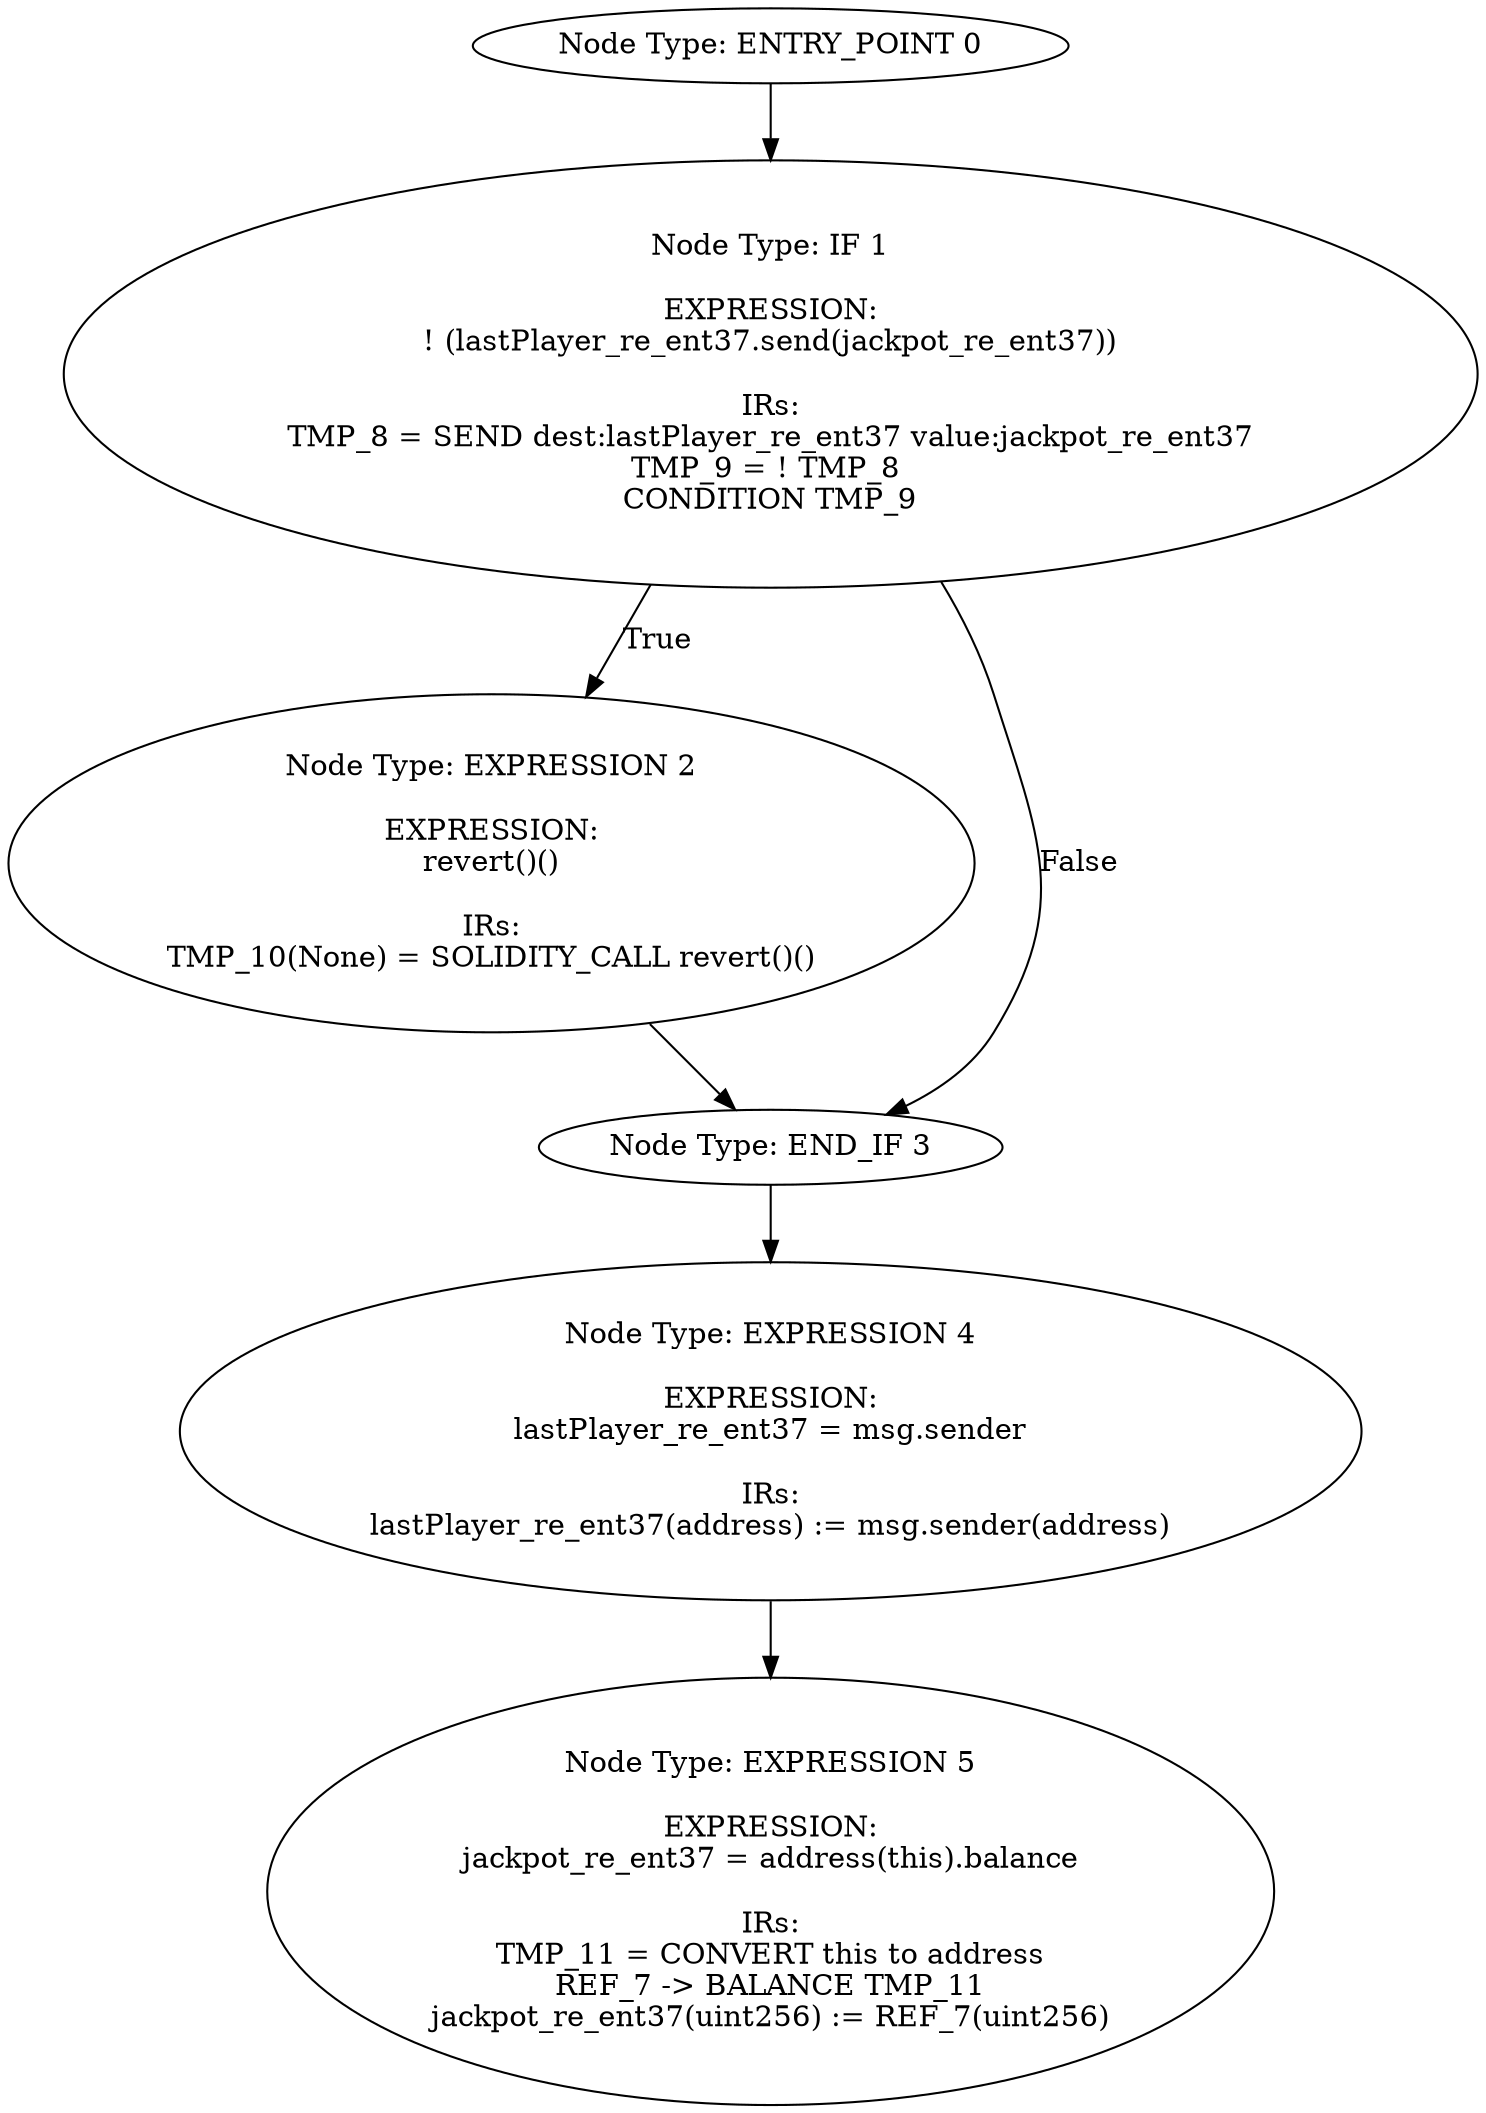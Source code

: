 digraph{
0[label="Node Type: ENTRY_POINT 0
"];
0->1;
1[label="Node Type: IF 1

EXPRESSION:
! (lastPlayer_re_ent37.send(jackpot_re_ent37))

IRs:
TMP_8 = SEND dest:lastPlayer_re_ent37 value:jackpot_re_ent37
TMP_9 = ! TMP_8 
CONDITION TMP_9"];
1->2[label="True"];
1->3[label="False"];
2[label="Node Type: EXPRESSION 2

EXPRESSION:
revert()()

IRs:
TMP_10(None) = SOLIDITY_CALL revert()()"];
2->3;
3[label="Node Type: END_IF 3
"];
3->4;
4[label="Node Type: EXPRESSION 4

EXPRESSION:
lastPlayer_re_ent37 = msg.sender

IRs:
lastPlayer_re_ent37(address) := msg.sender(address)"];
4->5;
5[label="Node Type: EXPRESSION 5

EXPRESSION:
jackpot_re_ent37 = address(this).balance

IRs:
TMP_11 = CONVERT this to address
REF_7 -> BALANCE TMP_11
jackpot_re_ent37(uint256) := REF_7(uint256)"];
}
